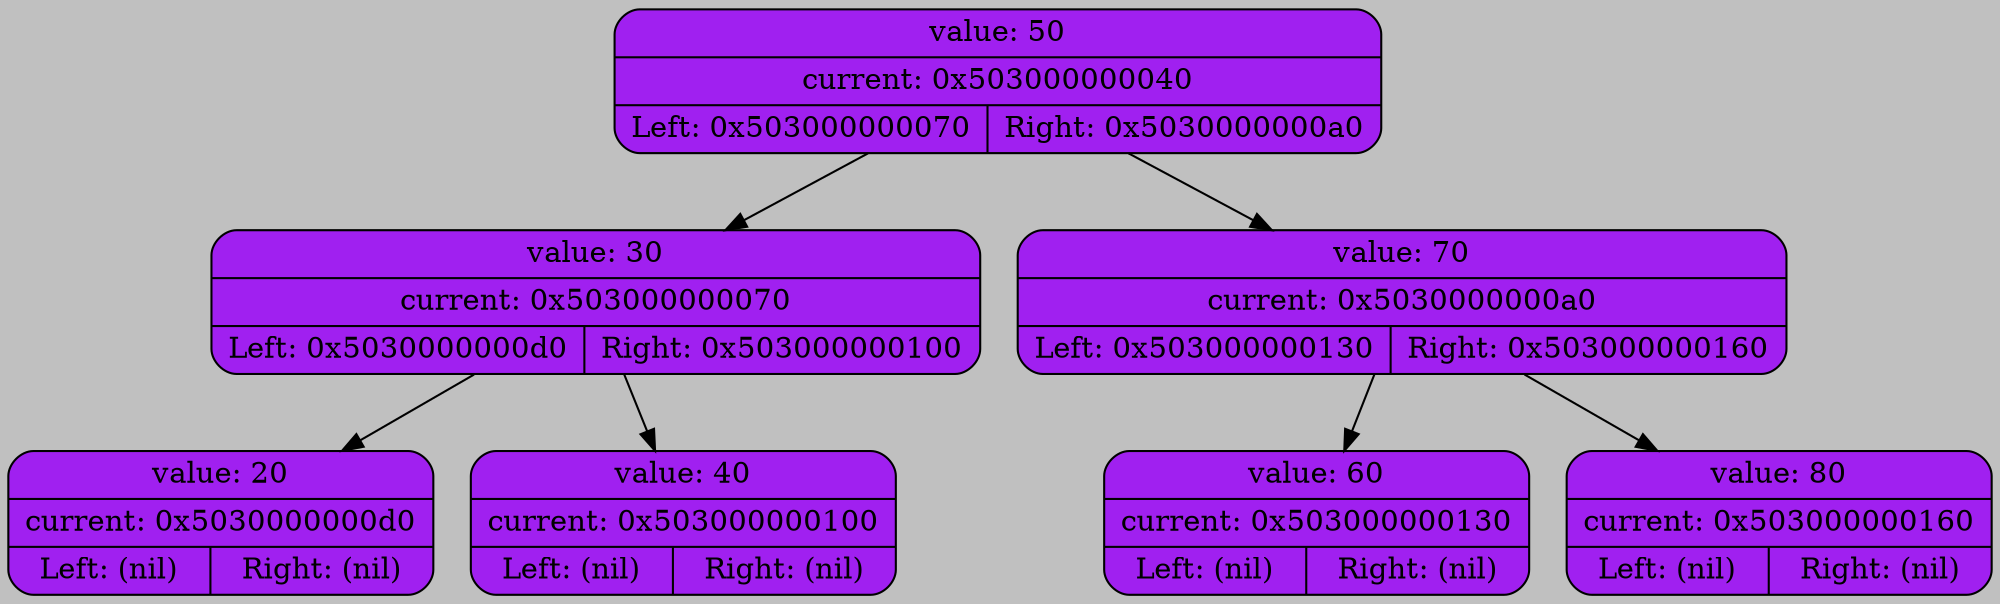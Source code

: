 digraph BinaryTree {
    bgcolor="#C0C0C0";

    node [shape=record];
    "0x503000000040" [shape=Mrecord, style=filled; fillcolor="purple"; label="{value: 50 | current: 0x503000000040 | { Left: 0x503000000070 | Right: 0x5030000000a0 } }"];
    "0x503000000040" -> "0x503000000070";
    "0x503000000070" [shape=Mrecord, style=filled; fillcolor="purple"; label="{value: 30 | current: 0x503000000070 | { Left: 0x5030000000d0 | Right: 0x503000000100 } }"];
    "0x503000000070" -> "0x5030000000d0";
    "0x5030000000d0" [shape=Mrecord, style=filled; fillcolor="purple"; label="{value: 20 | current: 0x5030000000d0 | { Left: (nil) | Right: (nil) } }"];
    "0x503000000070" -> "0x503000000100";
    "0x503000000100" [shape=Mrecord, style=filled; fillcolor="purple"; label="{value: 40 | current: 0x503000000100 | { Left: (nil) | Right: (nil) } }"];
    "0x503000000040" -> "0x5030000000a0";
    "0x5030000000a0" [shape=Mrecord, style=filled; fillcolor="purple"; label="{value: 70 | current: 0x5030000000a0 | { Left: 0x503000000130 | Right: 0x503000000160 } }"];
    "0x5030000000a0" -> "0x503000000130";
    "0x503000000130" [shape=Mrecord, style=filled; fillcolor="purple"; label="{value: 60 | current: 0x503000000130 | { Left: (nil) | Right: (nil) } }"];
    "0x5030000000a0" -> "0x503000000160";
    "0x503000000160" [shape=Mrecord, style=filled; fillcolor="purple"; label="{value: 80 | current: 0x503000000160 | { Left: (nil) | Right: (nil) } }"];
}
